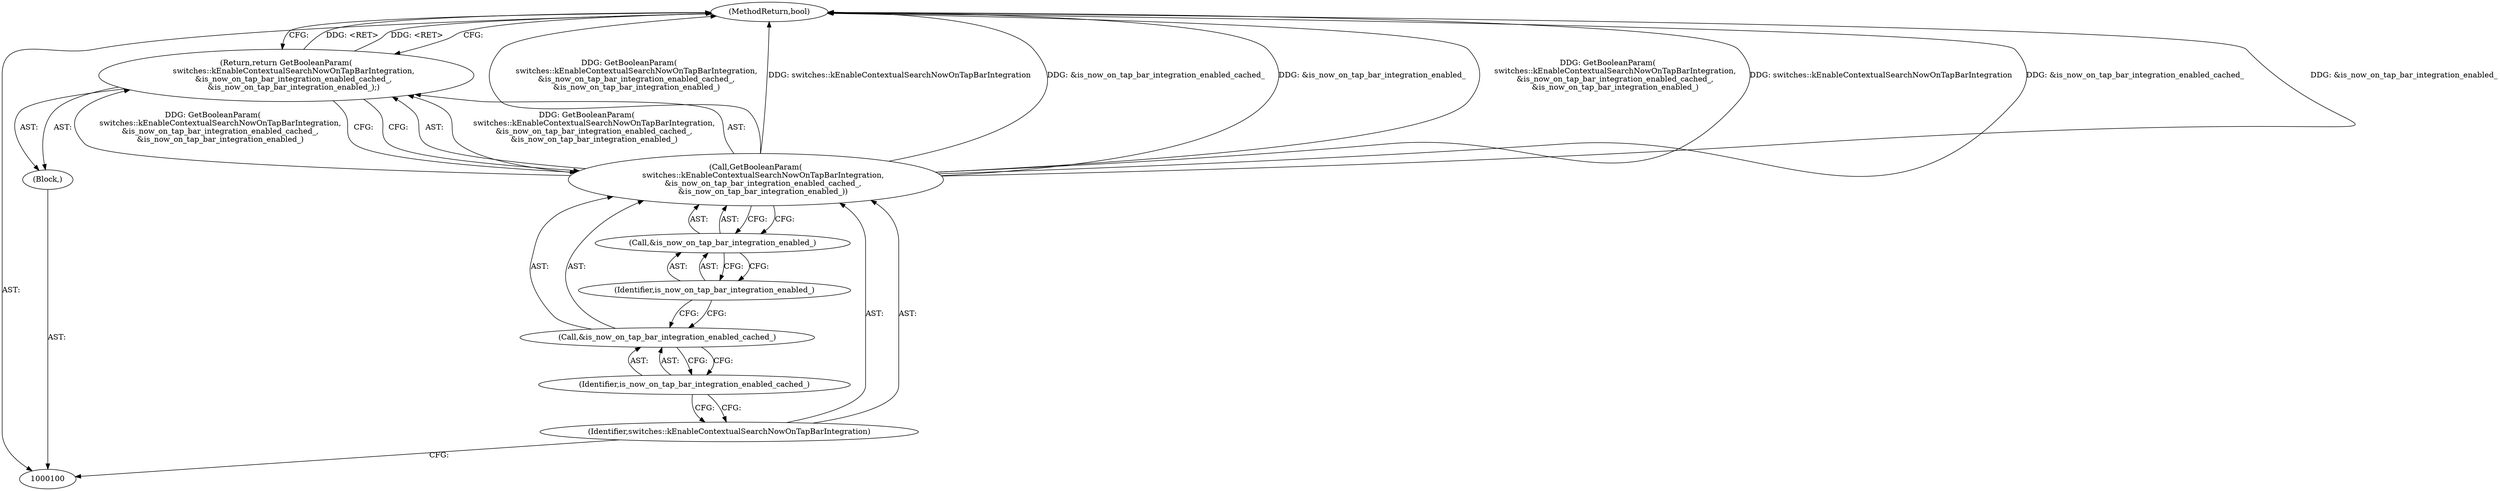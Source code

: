 digraph "1_Chrome_c0947dabeaa10da67798c1bbc668dca4b280cad5_2" {
"1000109" [label="(MethodReturn,bool)"];
"1000101" [label="(Block,)"];
"1000103" [label="(Call,GetBooleanParam(\n      switches::kEnableContextualSearchNowOnTapBarIntegration,\n      &is_now_on_tap_bar_integration_enabled_cached_,\n      &is_now_on_tap_bar_integration_enabled_))"];
"1000102" [label="(Return,return GetBooleanParam(\n      switches::kEnableContextualSearchNowOnTapBarIntegration,\n      &is_now_on_tap_bar_integration_enabled_cached_,\n      &is_now_on_tap_bar_integration_enabled_);)"];
"1000104" [label="(Identifier,switches::kEnableContextualSearchNowOnTapBarIntegration)"];
"1000105" [label="(Call,&is_now_on_tap_bar_integration_enabled_cached_)"];
"1000106" [label="(Identifier,is_now_on_tap_bar_integration_enabled_cached_)"];
"1000107" [label="(Call,&is_now_on_tap_bar_integration_enabled_)"];
"1000108" [label="(Identifier,is_now_on_tap_bar_integration_enabled_)"];
"1000109" -> "1000100"  [label="AST: "];
"1000109" -> "1000102"  [label="CFG: "];
"1000103" -> "1000109"  [label="DDG: GetBooleanParam(\n      switches::kEnableContextualSearchNowOnTapBarIntegration,\n      &is_now_on_tap_bar_integration_enabled_cached_,\n      &is_now_on_tap_bar_integration_enabled_)"];
"1000103" -> "1000109"  [label="DDG: switches::kEnableContextualSearchNowOnTapBarIntegration"];
"1000103" -> "1000109"  [label="DDG: &is_now_on_tap_bar_integration_enabled_cached_"];
"1000103" -> "1000109"  [label="DDG: &is_now_on_tap_bar_integration_enabled_"];
"1000102" -> "1000109"  [label="DDG: <RET>"];
"1000101" -> "1000100"  [label="AST: "];
"1000102" -> "1000101"  [label="AST: "];
"1000103" -> "1000102"  [label="AST: "];
"1000103" -> "1000107"  [label="CFG: "];
"1000104" -> "1000103"  [label="AST: "];
"1000105" -> "1000103"  [label="AST: "];
"1000107" -> "1000103"  [label="AST: "];
"1000102" -> "1000103"  [label="CFG: "];
"1000103" -> "1000109"  [label="DDG: GetBooleanParam(\n      switches::kEnableContextualSearchNowOnTapBarIntegration,\n      &is_now_on_tap_bar_integration_enabled_cached_,\n      &is_now_on_tap_bar_integration_enabled_)"];
"1000103" -> "1000109"  [label="DDG: switches::kEnableContextualSearchNowOnTapBarIntegration"];
"1000103" -> "1000109"  [label="DDG: &is_now_on_tap_bar_integration_enabled_cached_"];
"1000103" -> "1000109"  [label="DDG: &is_now_on_tap_bar_integration_enabled_"];
"1000103" -> "1000102"  [label="DDG: GetBooleanParam(\n      switches::kEnableContextualSearchNowOnTapBarIntegration,\n      &is_now_on_tap_bar_integration_enabled_cached_,\n      &is_now_on_tap_bar_integration_enabled_)"];
"1000102" -> "1000101"  [label="AST: "];
"1000102" -> "1000103"  [label="CFG: "];
"1000103" -> "1000102"  [label="AST: "];
"1000109" -> "1000102"  [label="CFG: "];
"1000102" -> "1000109"  [label="DDG: <RET>"];
"1000103" -> "1000102"  [label="DDG: GetBooleanParam(\n      switches::kEnableContextualSearchNowOnTapBarIntegration,\n      &is_now_on_tap_bar_integration_enabled_cached_,\n      &is_now_on_tap_bar_integration_enabled_)"];
"1000104" -> "1000103"  [label="AST: "];
"1000104" -> "1000100"  [label="CFG: "];
"1000106" -> "1000104"  [label="CFG: "];
"1000105" -> "1000103"  [label="AST: "];
"1000105" -> "1000106"  [label="CFG: "];
"1000106" -> "1000105"  [label="AST: "];
"1000108" -> "1000105"  [label="CFG: "];
"1000106" -> "1000105"  [label="AST: "];
"1000106" -> "1000104"  [label="CFG: "];
"1000105" -> "1000106"  [label="CFG: "];
"1000107" -> "1000103"  [label="AST: "];
"1000107" -> "1000108"  [label="CFG: "];
"1000108" -> "1000107"  [label="AST: "];
"1000103" -> "1000107"  [label="CFG: "];
"1000108" -> "1000107"  [label="AST: "];
"1000108" -> "1000105"  [label="CFG: "];
"1000107" -> "1000108"  [label="CFG: "];
}
